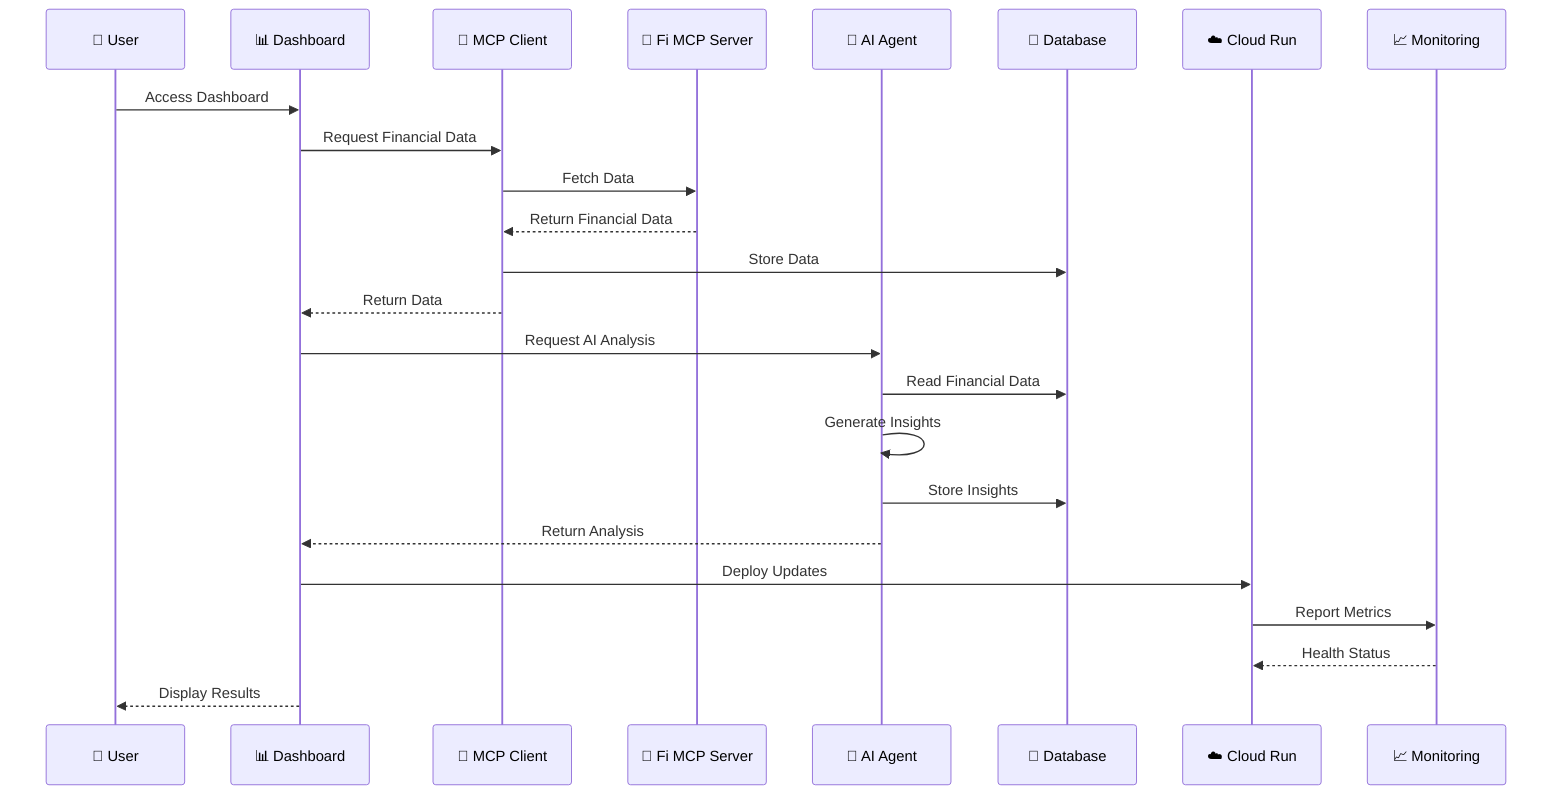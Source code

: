 sequenceDiagram
    participant User as 👤 User
    participant Dashboard as 📊 Dashboard
    participant MCPClient as 📡 MCP Client
    participant FIServer as 🏦 Fi MCP Server
    participant AIAgent as 🤖 AI Agent
    participant Database as 💾 Database
    participant CloudRun as ☁️ Cloud Run
    participant Monitoring as 📈 Monitoring

    User->>Dashboard: Access Dashboard
    Dashboard->>MCPClient: Request Financial Data
    MCPClient->>FIServer: Fetch Data
    FIServer-->>MCPClient: Return Financial Data
    MCPClient->>Database: Store Data
    MCPClient-->>Dashboard: Return Data
    
    Dashboard->>AIAgent: Request AI Analysis
    AIAgent->>Database: Read Financial Data
    AIAgent->>AIAgent: Generate Insights
    AIAgent->>Database: Store Insights
    AIAgent-->>Dashboard: Return Analysis
    
    Dashboard->>CloudRun: Deploy Updates
    CloudRun->>Monitoring: Report Metrics
    Monitoring-->>CloudRun: Health Status
    
    Dashboard-->>User: Display Results